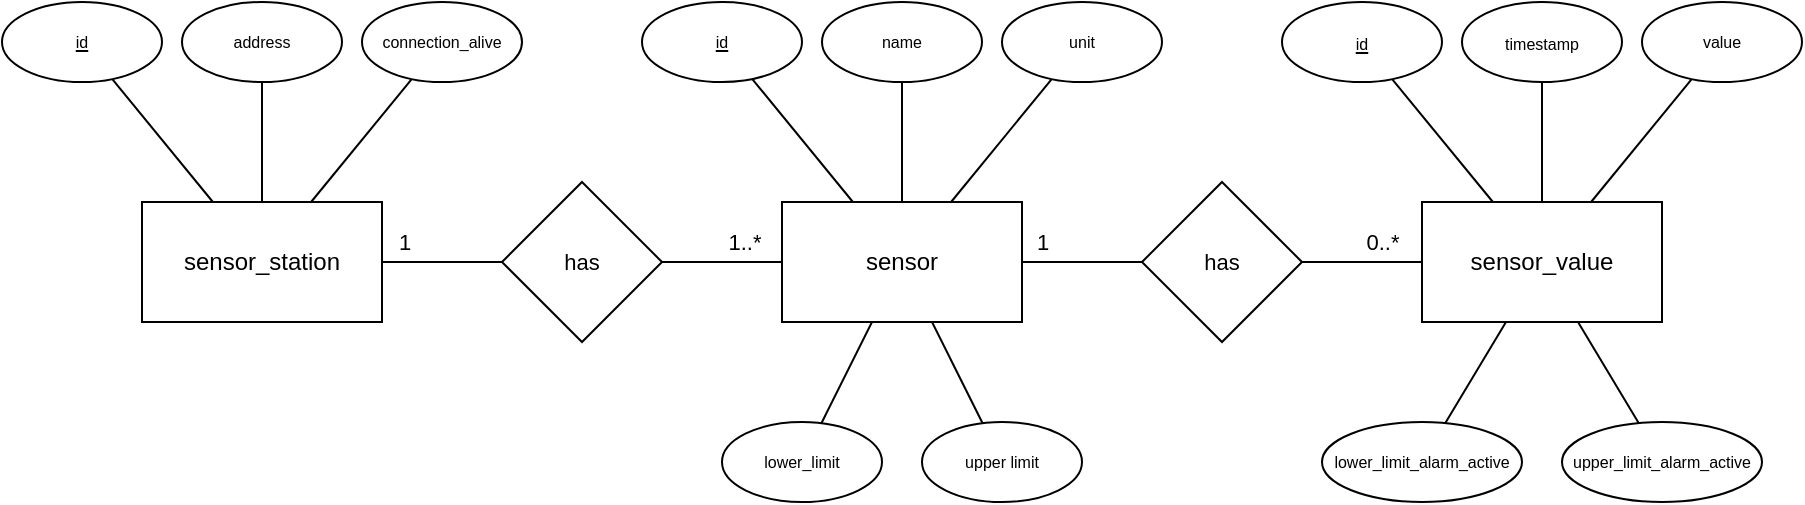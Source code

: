 <mxfile version="21.0.6"><diagram name="Seite-1" id="0Eytwt6sFbwILCngPpi5"><mxGraphModel dx="819" dy="431" grid="1" gridSize="10" guides="1" tooltips="1" connect="1" arrows="1" fold="1" page="1" pageScale="1" pageWidth="4681" pageHeight="3300" math="0" shadow="0"><root><mxCell id="0"/><mxCell id="1" parent="0"/><mxCell id="6ZCICepvzchGEyW9o_UH-3" style="rounded=0;orthogonalLoop=1;jettySize=auto;html=1;endArrow=none;endFill=0;" edge="1" parent="1" source="6ZCICepvzchGEyW9o_UH-1" target="6ZCICepvzchGEyW9o_UH-2"><mxGeometry relative="1" as="geometry"/></mxCell><mxCell id="6ZCICepvzchGEyW9o_UH-12" style="edgeStyle=none;shape=connector;rounded=0;orthogonalLoop=1;jettySize=auto;html=1;labelBackgroundColor=default;strokeColor=default;fontFamily=Helvetica;fontSize=11;fontColor=default;endArrow=none;endFill=0;" edge="1" parent="1" source="6ZCICepvzchGEyW9o_UH-1" target="6ZCICepvzchGEyW9o_UH-11"><mxGeometry relative="1" as="geometry"/></mxCell><mxCell id="6ZCICepvzchGEyW9o_UH-19" style="edgeStyle=none;shape=connector;rounded=0;orthogonalLoop=1;jettySize=auto;html=1;labelBackgroundColor=default;strokeColor=default;fontFamily=Helvetica;fontSize=11;fontColor=default;endArrow=none;endFill=0;" edge="1" parent="1" source="6ZCICepvzchGEyW9o_UH-1" target="6ZCICepvzchGEyW9o_UH-18"><mxGeometry relative="1" as="geometry"/></mxCell><mxCell id="6ZCICepvzchGEyW9o_UH-24" value="1" style="edgeLabel;html=1;align=center;verticalAlign=middle;resizable=0;points=[];fontSize=11;fontFamily=Helvetica;fontColor=default;" vertex="1" connectable="0" parent="6ZCICepvzchGEyW9o_UH-19"><mxGeometry x="-0.633" relative="1" as="geometry"><mxPoint y="-10" as="offset"/></mxGeometry></mxCell><mxCell id="6ZCICepvzchGEyW9o_UH-46" style="edgeStyle=none;shape=connector;rounded=0;orthogonalLoop=1;jettySize=auto;html=1;labelBackgroundColor=default;strokeColor=default;fontFamily=Helvetica;fontSize=11;fontColor=default;endArrow=none;endFill=0;" edge="1" parent="1" source="6ZCICepvzchGEyW9o_UH-1" target="6ZCICepvzchGEyW9o_UH-45"><mxGeometry relative="1" as="geometry"/></mxCell><mxCell id="6ZCICepvzchGEyW9o_UH-1" value="sensor_station" style="rounded=0;whiteSpace=wrap;html=1;" vertex="1" parent="1"><mxGeometry x="560" y="280" width="120" height="60" as="geometry"/></mxCell><mxCell id="6ZCICepvzchGEyW9o_UH-2" value="&lt;u&gt;id&lt;/u&gt;" style="ellipse;whiteSpace=wrap;html=1;fontSize=8;" vertex="1" parent="1"><mxGeometry x="490" y="180" width="80" height="40" as="geometry"/></mxCell><mxCell id="6ZCICepvzchGEyW9o_UH-8" style="shape=connector;rounded=0;orthogonalLoop=1;jettySize=auto;html=1;labelBackgroundColor=default;strokeColor=default;fontFamily=Helvetica;fontSize=11;fontColor=default;endArrow=none;endFill=0;" edge="1" parent="1" source="6ZCICepvzchGEyW9o_UH-4" target="6ZCICepvzchGEyW9o_UH-7"><mxGeometry relative="1" as="geometry"><mxPoint x="898.838" y="219.506" as="targetPoint"/></mxGeometry></mxCell><mxCell id="6ZCICepvzchGEyW9o_UH-10" style="shape=connector;rounded=0;orthogonalLoop=1;jettySize=auto;html=1;labelBackgroundColor=default;strokeColor=default;fontFamily=Helvetica;fontSize=11;fontColor=default;endArrow=none;endFill=0;" edge="1" parent="1" source="6ZCICepvzchGEyW9o_UH-4" target="6ZCICepvzchGEyW9o_UH-9"><mxGeometry relative="1" as="geometry"/></mxCell><mxCell id="6ZCICepvzchGEyW9o_UH-22" style="edgeStyle=none;shape=connector;rounded=0;orthogonalLoop=1;jettySize=auto;html=1;labelBackgroundColor=default;strokeColor=default;fontFamily=Helvetica;fontSize=11;fontColor=default;endArrow=none;endFill=0;entryX=0;entryY=0.5;entryDx=0;entryDy=0;" edge="1" parent="1" source="6ZCICepvzchGEyW9o_UH-4"><mxGeometry relative="1" as="geometry"><mxPoint x="1055" y="310" as="targetPoint"/></mxGeometry></mxCell><mxCell id="6ZCICepvzchGEyW9o_UH-26" value="1" style="edgeLabel;html=1;align=center;verticalAlign=middle;resizable=0;points=[];fontSize=11;fontFamily=Helvetica;fontColor=default;" vertex="1" connectable="0" parent="6ZCICepvzchGEyW9o_UH-22"><mxGeometry x="-0.652" relative="1" as="geometry"><mxPoint y="-10" as="offset"/></mxGeometry></mxCell><mxCell id="6ZCICepvzchGEyW9o_UH-49" style="edgeStyle=none;shape=connector;rounded=0;orthogonalLoop=1;jettySize=auto;html=1;labelBackgroundColor=default;strokeColor=default;fontFamily=Helvetica;fontSize=11;fontColor=default;endArrow=none;endFill=0;" edge="1" parent="1" source="6ZCICepvzchGEyW9o_UH-4" target="6ZCICepvzchGEyW9o_UH-48"><mxGeometry relative="1" as="geometry"/></mxCell><mxCell id="6ZCICepvzchGEyW9o_UH-4" value="sensor" style="rounded=0;whiteSpace=wrap;html=1;" vertex="1" parent="1"><mxGeometry x="880" y="280" width="120" height="60" as="geometry"/></mxCell><mxCell id="6ZCICepvzchGEyW9o_UH-7" value="name" style="ellipse;whiteSpace=wrap;html=1;fontSize=8;" vertex="1" parent="1"><mxGeometry x="900" y="180" width="80" height="40" as="geometry"/></mxCell><mxCell id="6ZCICepvzchGEyW9o_UH-9" value="unit" style="ellipse;whiteSpace=wrap;html=1;fontSize=8;" vertex="1" parent="1"><mxGeometry x="990" y="180" width="80" height="40" as="geometry"/></mxCell><mxCell id="6ZCICepvzchGEyW9o_UH-11" value="connection_alive" style="ellipse;whiteSpace=wrap;html=1;fontSize=8;" vertex="1" parent="1"><mxGeometry x="670" y="180" width="80" height="40" as="geometry"/></mxCell><mxCell id="6ZCICepvzchGEyW9o_UH-16" style="edgeStyle=none;shape=connector;rounded=0;orthogonalLoop=1;jettySize=auto;html=1;labelBackgroundColor=default;strokeColor=default;fontFamily=Helvetica;fontSize=11;fontColor=default;endArrow=none;endFill=0;" edge="1" parent="1" source="6ZCICepvzchGEyW9o_UH-50" target="6ZCICepvzchGEyW9o_UH-34"><mxGeometry relative="1" as="geometry"><mxPoint x="1246.354" y="280" as="sourcePoint"/><mxPoint x="1218.838" y="219.506" as="targetPoint"/></mxGeometry></mxCell><mxCell id="6ZCICepvzchGEyW9o_UH-20" style="edgeStyle=none;shape=connector;rounded=0;orthogonalLoop=1;jettySize=auto;html=1;labelBackgroundColor=default;strokeColor=default;fontFamily=Helvetica;fontSize=11;fontColor=default;endArrow=none;endFill=0;" edge="1" parent="1" source="6ZCICepvzchGEyW9o_UH-18" target="6ZCICepvzchGEyW9o_UH-4"><mxGeometry relative="1" as="geometry"/></mxCell><mxCell id="6ZCICepvzchGEyW9o_UH-25" value="1..*" style="edgeLabel;html=1;align=center;verticalAlign=middle;resizable=0;points=[];fontSize=11;fontFamily=Helvetica;fontColor=default;" vertex="1" connectable="0" parent="6ZCICepvzchGEyW9o_UH-20"><mxGeometry x="0.681" y="-1" relative="1" as="geometry"><mxPoint x="-10" y="-11" as="offset"/></mxGeometry></mxCell><mxCell id="6ZCICepvzchGEyW9o_UH-18" value="has" style="rhombus;whiteSpace=wrap;html=1;fontFamily=Helvetica;fontSize=11;fontColor=default;" vertex="1" parent="1"><mxGeometry x="740" y="270" width="80" height="80" as="geometry"/></mxCell><mxCell id="6ZCICepvzchGEyW9o_UH-23" style="edgeStyle=none;shape=connector;rounded=0;orthogonalLoop=1;jettySize=auto;html=1;labelBackgroundColor=default;strokeColor=default;fontFamily=Helvetica;fontSize=11;fontColor=default;endArrow=none;endFill=0;entryX=0;entryY=0.5;entryDx=0;entryDy=0;" edge="1" parent="1"><mxGeometry relative="1" as="geometry"><mxPoint x="1140" y="310" as="sourcePoint"/><mxPoint x="1200" y="310" as="targetPoint"/></mxGeometry></mxCell><mxCell id="6ZCICepvzchGEyW9o_UH-27" value="0..*" style="edgeLabel;html=1;align=center;verticalAlign=middle;resizable=0;points=[];fontSize=11;fontFamily=Helvetica;fontColor=default;" vertex="1" connectable="0" parent="6ZCICepvzchGEyW9o_UH-23"><mxGeometry x="0.605" y="2" relative="1" as="geometry"><mxPoint x="-8" y="-8" as="offset"/></mxGeometry></mxCell><mxCell id="6ZCICepvzchGEyW9o_UH-31" value="" style="edgeStyle=none;shape=connector;rounded=0;orthogonalLoop=1;jettySize=auto;html=1;labelBackgroundColor=default;strokeColor=default;fontFamily=Helvetica;fontSize=11;fontColor=default;endArrow=none;endFill=0;" edge="1" parent="1" source="6ZCICepvzchGEyW9o_UH-51" target="6ZCICepvzchGEyW9o_UH-4"><mxGeometry relative="1" as="geometry"><mxPoint x="1060" y="310" as="sourcePoint"/></mxGeometry></mxCell><mxCell id="6ZCICepvzchGEyW9o_UH-33" value="" style="edgeStyle=none;shape=connector;rounded=0;orthogonalLoop=1;jettySize=auto;html=1;labelBackgroundColor=default;strokeColor=default;fontFamily=Helvetica;fontSize=11;fontColor=default;endArrow=none;endFill=0;" edge="1" parent="1" target="6ZCICepvzchGEyW9o_UH-51"><mxGeometry relative="1" as="geometry"><mxPoint x="1200" y="310" as="sourcePoint"/><mxPoint x="1140" y="310" as="targetPoint"/></mxGeometry></mxCell><mxCell id="6ZCICepvzchGEyW9o_UH-36" style="edgeStyle=none;shape=connector;rounded=0;orthogonalLoop=1;jettySize=auto;html=1;labelBackgroundColor=default;strokeColor=default;fontFamily=Helvetica;fontSize=11;fontColor=default;endArrow=none;endFill=0;" edge="1" parent="1" source="6ZCICepvzchGEyW9o_UH-50" target="6ZCICepvzchGEyW9o_UH-35"><mxGeometry relative="1" as="geometry"><mxPoint x="1273.646" y="280" as="sourcePoint"/></mxGeometry></mxCell><mxCell id="6ZCICepvzchGEyW9o_UH-34" value="&lt;font style=&quot;font-size: 8px;&quot;&gt;timestamp&lt;/font&gt;" style="ellipse;whiteSpace=wrap;html=1;align=center;fontFamily=Helvetica;fontSize=11;fontColor=default;" vertex="1" parent="1"><mxGeometry x="1220" y="180" width="80" height="40" as="geometry"/></mxCell><mxCell id="6ZCICepvzchGEyW9o_UH-35" value="value" style="ellipse;whiteSpace=wrap;html=1;fontSize=8;" vertex="1" parent="1"><mxGeometry x="1310" y="180" width="80" height="40" as="geometry"/></mxCell><mxCell id="6ZCICepvzchGEyW9o_UH-39" style="edgeStyle=none;shape=connector;rounded=0;orthogonalLoop=1;jettySize=auto;html=1;labelBackgroundColor=default;strokeColor=default;fontFamily=Helvetica;fontSize=11;fontColor=default;endArrow=none;endFill=0;" edge="1" parent="1" source="6ZCICepvzchGEyW9o_UH-37" target="6ZCICepvzchGEyW9o_UH-50"><mxGeometry relative="1" as="geometry"><mxPoint x="1242" y="340" as="targetPoint"/></mxGeometry></mxCell><mxCell id="6ZCICepvzchGEyW9o_UH-37" value="lower_limit_alarm_active" style="ellipse;whiteSpace=wrap;html=1;fontSize=8;" vertex="1" parent="1"><mxGeometry x="1150" y="390" width="100" height="40" as="geometry"/></mxCell><mxCell id="6ZCICepvzchGEyW9o_UH-40" style="edgeStyle=none;shape=connector;rounded=0;orthogonalLoop=1;jettySize=auto;html=1;labelBackgroundColor=default;strokeColor=default;fontFamily=Helvetica;fontSize=11;fontColor=default;endArrow=none;endFill=0;" edge="1" parent="1" source="6ZCICepvzchGEyW9o_UH-38" target="6ZCICepvzchGEyW9o_UH-50"><mxGeometry relative="1" as="geometry"><mxPoint x="1278" y="340" as="targetPoint"/></mxGeometry></mxCell><mxCell id="6ZCICepvzchGEyW9o_UH-38" value="upper_limit_alarm_active" style="ellipse;whiteSpace=wrap;html=1;fontSize=8;" vertex="1" parent="1"><mxGeometry x="1270" y="390" width="100" height="40" as="geometry"/></mxCell><mxCell id="6ZCICepvzchGEyW9o_UH-43" style="edgeStyle=none;shape=connector;rounded=0;orthogonalLoop=1;jettySize=auto;html=1;labelBackgroundColor=default;strokeColor=default;fontFamily=Helvetica;fontSize=11;fontColor=default;endArrow=none;endFill=0;" edge="1" parent="1" source="6ZCICepvzchGEyW9o_UH-41" target="6ZCICepvzchGEyW9o_UH-4"><mxGeometry relative="1" as="geometry"/></mxCell><mxCell id="6ZCICepvzchGEyW9o_UH-41" value="lower_limit" style="ellipse;whiteSpace=wrap;html=1;fontSize=8;" vertex="1" parent="1"><mxGeometry x="850" y="390" width="80" height="40" as="geometry"/></mxCell><mxCell id="6ZCICepvzchGEyW9o_UH-44" style="edgeStyle=none;shape=connector;rounded=0;orthogonalLoop=1;jettySize=auto;html=1;labelBackgroundColor=default;strokeColor=default;fontFamily=Helvetica;fontSize=11;fontColor=default;endArrow=none;endFill=0;" edge="1" parent="1" source="6ZCICepvzchGEyW9o_UH-42" target="6ZCICepvzchGEyW9o_UH-4"><mxGeometry relative="1" as="geometry"/></mxCell><mxCell id="6ZCICepvzchGEyW9o_UH-42" value="upper limit" style="ellipse;whiteSpace=wrap;html=1;fontSize=8;" vertex="1" parent="1"><mxGeometry x="950" y="390" width="80" height="40" as="geometry"/></mxCell><mxCell id="6ZCICepvzchGEyW9o_UH-45" value="address" style="ellipse;whiteSpace=wrap;html=1;fontSize=8;" vertex="1" parent="1"><mxGeometry x="580" y="180" width="80" height="40" as="geometry"/></mxCell><mxCell id="6ZCICepvzchGEyW9o_UH-48" value="&lt;u&gt;id&lt;/u&gt;" style="ellipse;whiteSpace=wrap;html=1;fontSize=8;" vertex="1" parent="1"><mxGeometry x="810" y="180" width="80" height="40" as="geometry"/></mxCell><mxCell id="6ZCICepvzchGEyW9o_UH-50" value="sensor_value" style="rounded=0;whiteSpace=wrap;html=1;" vertex="1" parent="1"><mxGeometry x="1200" y="280" width="120" height="60" as="geometry"/></mxCell><mxCell id="6ZCICepvzchGEyW9o_UH-51" value="has" style="rhombus;whiteSpace=wrap;html=1;fontFamily=Helvetica;fontSize=11;fontColor=default;" vertex="1" parent="1"><mxGeometry x="1060" y="270" width="80" height="80" as="geometry"/></mxCell><mxCell id="6ZCICepvzchGEyW9o_UH-53" style="edgeStyle=none;shape=connector;rounded=0;orthogonalLoop=1;jettySize=auto;html=1;labelBackgroundColor=default;strokeColor=default;fontFamily=Helvetica;fontSize=11;fontColor=default;endArrow=none;endFill=0;" edge="1" parent="1" source="6ZCICepvzchGEyW9o_UH-52" target="6ZCICepvzchGEyW9o_UH-50"><mxGeometry relative="1" as="geometry"/></mxCell><mxCell id="6ZCICepvzchGEyW9o_UH-52" value="&lt;font size=&quot;1&quot;&gt;&lt;u style=&quot;font-size: 8px;&quot;&gt;id&lt;/u&gt;&lt;/font&gt;" style="ellipse;whiteSpace=wrap;html=1;align=center;fontFamily=Helvetica;fontSize=11;fontColor=default;" vertex="1" parent="1"><mxGeometry x="1130" y="180" width="80" height="40" as="geometry"/></mxCell></root></mxGraphModel></diagram></mxfile>